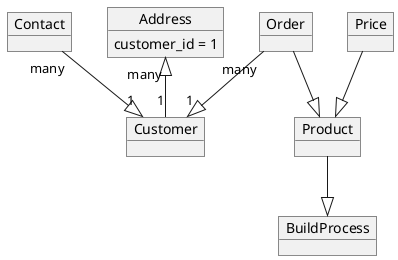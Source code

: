 
           ,---------------.
,-------.  |Address        |   ,-----.   ,-----.
|Contact|  |---------------|   |Order|   |Price|
|-------|  |customer_id = 1|   |-----|   |-----|
|-------|  |---------------|   |-----|   |-----|
`-------'  `---------------'   `-----'   `-----'
                    |
                    |
               ,--------.          ,-------.
               |Customer|          |Product|
               |--------|          |-------|
               |--------|          |-------|
               `--------'          `-------'
                                       |
                                ,------------.
                                |BuildProcess|
                                |------------|
                                |------------|
                                `------------'

@startuml
 object Customer
 object Contact
 object Address
 object Order
 object Price
 object Product
 object BuildProcess

 Address : customer_id = 1

 Address "many" <|-- "1" Customer
 Order "many" --|> "1" Customer
 Contact "many" --|> "1" Customer
 Order --|> Product
 Price --|> Product
 Product --|> BuildProcess
@enduml
